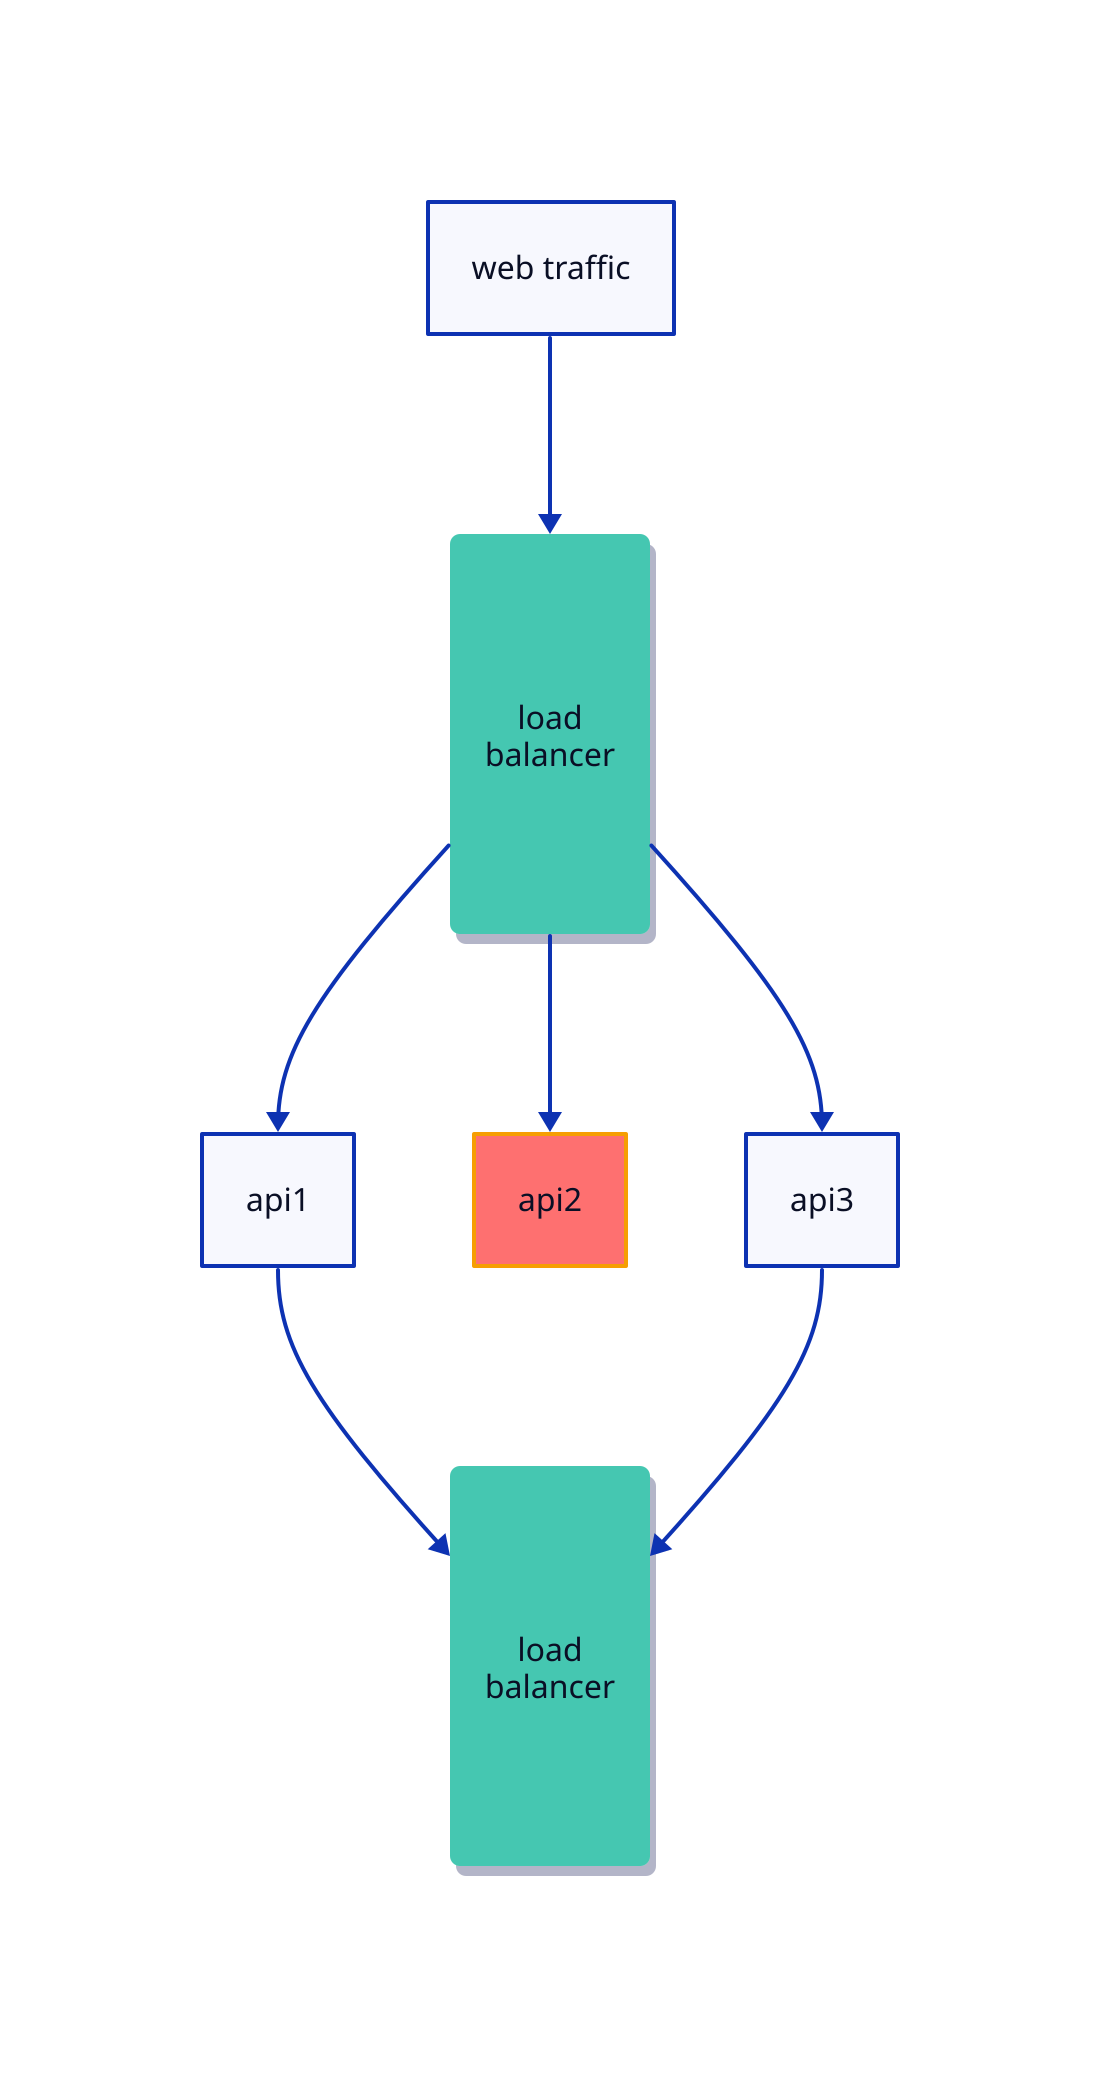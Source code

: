 classes: {
# <- keyword
#      ^ punctuation.delimiter
#        ^ punctuation.bracket
  load balancer {
    label: load\nbalancer
    width: 100
    height: 200
    style: {
      stroke-width: 0
      fill: "#44C7B1"
      shadow: true
      border-radius: 5
    }
  }
  unhealthy: {
    style: {
      fill: "#FE7070"
      stroke: "#F69E03"
    }
  }
}

web traffic -> web lb
web lb.class: load balancer
# <- variable
#     ^ punctuation.delimiter
#      ^ keyword
#           ^ punctuation.delimiter

web lb -> api1
web lb -> api2
web lb -> api3

api2.class: unhealthy

api1 -> cache lb
api3 -> cache lb

cache lb.class: load balancer
